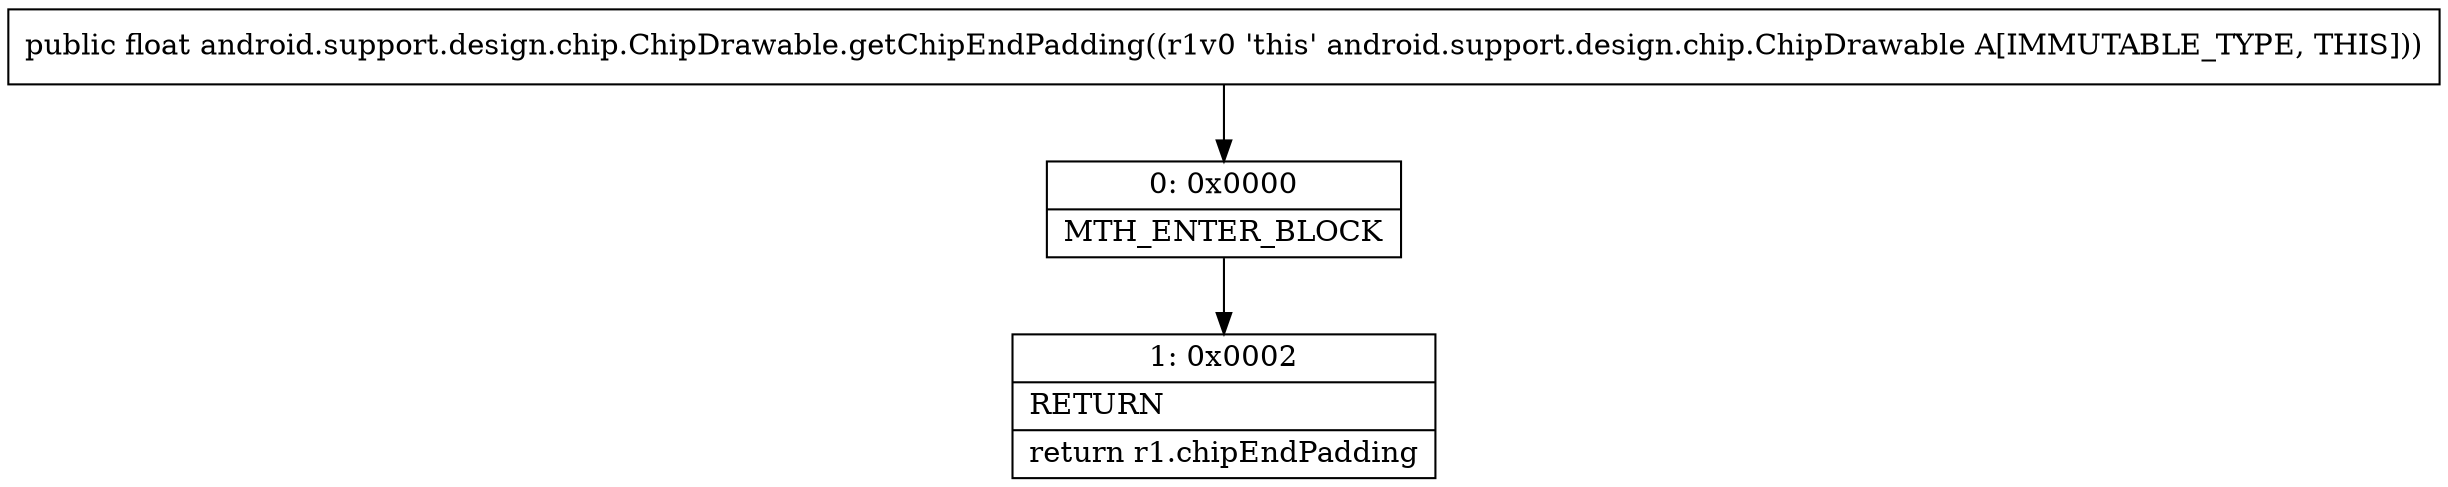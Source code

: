 digraph "CFG forandroid.support.design.chip.ChipDrawable.getChipEndPadding()F" {
Node_0 [shape=record,label="{0\:\ 0x0000|MTH_ENTER_BLOCK\l}"];
Node_1 [shape=record,label="{1\:\ 0x0002|RETURN\l|return r1.chipEndPadding\l}"];
MethodNode[shape=record,label="{public float android.support.design.chip.ChipDrawable.getChipEndPadding((r1v0 'this' android.support.design.chip.ChipDrawable A[IMMUTABLE_TYPE, THIS])) }"];
MethodNode -> Node_0;
Node_0 -> Node_1;
}

